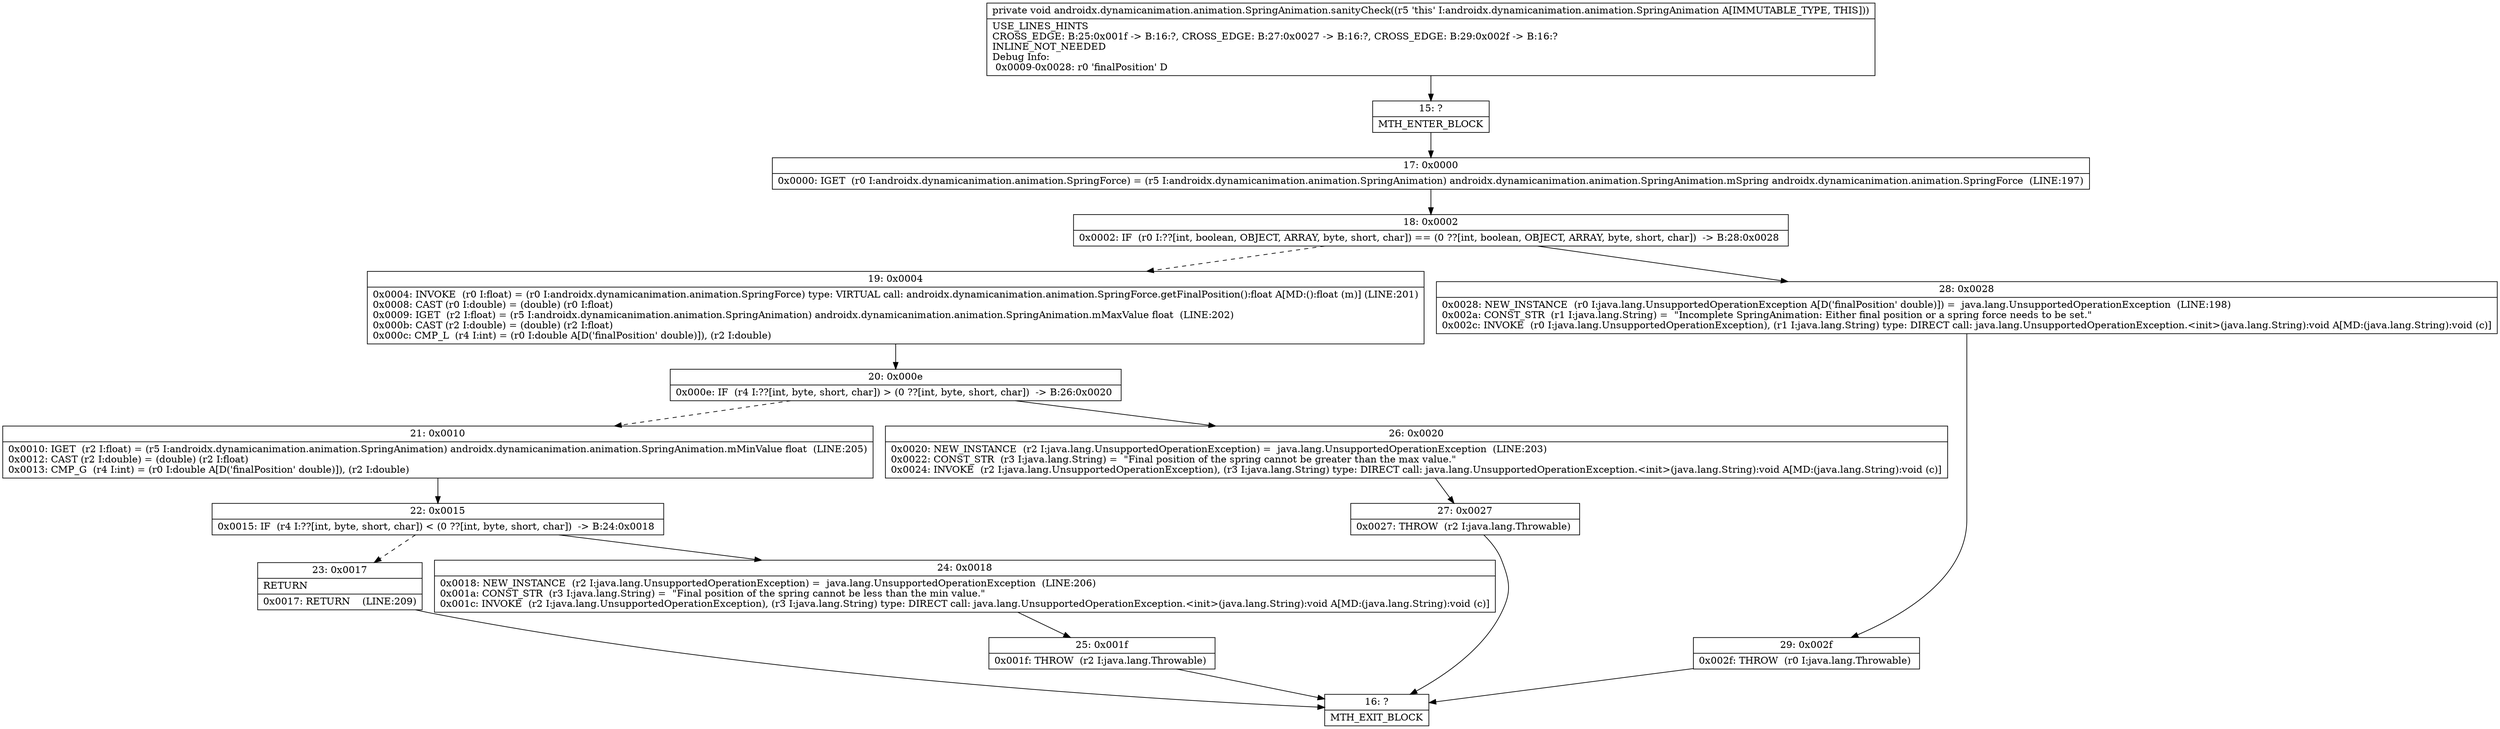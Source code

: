 digraph "CFG forandroidx.dynamicanimation.animation.SpringAnimation.sanityCheck()V" {
Node_15 [shape=record,label="{15\:\ ?|MTH_ENTER_BLOCK\l}"];
Node_17 [shape=record,label="{17\:\ 0x0000|0x0000: IGET  (r0 I:androidx.dynamicanimation.animation.SpringForce) = (r5 I:androidx.dynamicanimation.animation.SpringAnimation) androidx.dynamicanimation.animation.SpringAnimation.mSpring androidx.dynamicanimation.animation.SpringForce  (LINE:197)\l}"];
Node_18 [shape=record,label="{18\:\ 0x0002|0x0002: IF  (r0 I:??[int, boolean, OBJECT, ARRAY, byte, short, char]) == (0 ??[int, boolean, OBJECT, ARRAY, byte, short, char])  \-\> B:28:0x0028 \l}"];
Node_19 [shape=record,label="{19\:\ 0x0004|0x0004: INVOKE  (r0 I:float) = (r0 I:androidx.dynamicanimation.animation.SpringForce) type: VIRTUAL call: androidx.dynamicanimation.animation.SpringForce.getFinalPosition():float A[MD:():float (m)] (LINE:201)\l0x0008: CAST (r0 I:double) = (double) (r0 I:float) \l0x0009: IGET  (r2 I:float) = (r5 I:androidx.dynamicanimation.animation.SpringAnimation) androidx.dynamicanimation.animation.SpringAnimation.mMaxValue float  (LINE:202)\l0x000b: CAST (r2 I:double) = (double) (r2 I:float) \l0x000c: CMP_L  (r4 I:int) = (r0 I:double A[D('finalPosition' double)]), (r2 I:double) \l}"];
Node_20 [shape=record,label="{20\:\ 0x000e|0x000e: IF  (r4 I:??[int, byte, short, char]) \> (0 ??[int, byte, short, char])  \-\> B:26:0x0020 \l}"];
Node_21 [shape=record,label="{21\:\ 0x0010|0x0010: IGET  (r2 I:float) = (r5 I:androidx.dynamicanimation.animation.SpringAnimation) androidx.dynamicanimation.animation.SpringAnimation.mMinValue float  (LINE:205)\l0x0012: CAST (r2 I:double) = (double) (r2 I:float) \l0x0013: CMP_G  (r4 I:int) = (r0 I:double A[D('finalPosition' double)]), (r2 I:double) \l}"];
Node_22 [shape=record,label="{22\:\ 0x0015|0x0015: IF  (r4 I:??[int, byte, short, char]) \< (0 ??[int, byte, short, char])  \-\> B:24:0x0018 \l}"];
Node_23 [shape=record,label="{23\:\ 0x0017|RETURN\l|0x0017: RETURN    (LINE:209)\l}"];
Node_16 [shape=record,label="{16\:\ ?|MTH_EXIT_BLOCK\l}"];
Node_24 [shape=record,label="{24\:\ 0x0018|0x0018: NEW_INSTANCE  (r2 I:java.lang.UnsupportedOperationException) =  java.lang.UnsupportedOperationException  (LINE:206)\l0x001a: CONST_STR  (r3 I:java.lang.String) =  \"Final position of the spring cannot be less than the min value.\" \l0x001c: INVOKE  (r2 I:java.lang.UnsupportedOperationException), (r3 I:java.lang.String) type: DIRECT call: java.lang.UnsupportedOperationException.\<init\>(java.lang.String):void A[MD:(java.lang.String):void (c)]\l}"];
Node_25 [shape=record,label="{25\:\ 0x001f|0x001f: THROW  (r2 I:java.lang.Throwable) \l}"];
Node_26 [shape=record,label="{26\:\ 0x0020|0x0020: NEW_INSTANCE  (r2 I:java.lang.UnsupportedOperationException) =  java.lang.UnsupportedOperationException  (LINE:203)\l0x0022: CONST_STR  (r3 I:java.lang.String) =  \"Final position of the spring cannot be greater than the max value.\" \l0x0024: INVOKE  (r2 I:java.lang.UnsupportedOperationException), (r3 I:java.lang.String) type: DIRECT call: java.lang.UnsupportedOperationException.\<init\>(java.lang.String):void A[MD:(java.lang.String):void (c)]\l}"];
Node_27 [shape=record,label="{27\:\ 0x0027|0x0027: THROW  (r2 I:java.lang.Throwable) \l}"];
Node_28 [shape=record,label="{28\:\ 0x0028|0x0028: NEW_INSTANCE  (r0 I:java.lang.UnsupportedOperationException A[D('finalPosition' double)]) =  java.lang.UnsupportedOperationException  (LINE:198)\l0x002a: CONST_STR  (r1 I:java.lang.String) =  \"Incomplete SpringAnimation: Either final position or a spring force needs to be set.\" \l0x002c: INVOKE  (r0 I:java.lang.UnsupportedOperationException), (r1 I:java.lang.String) type: DIRECT call: java.lang.UnsupportedOperationException.\<init\>(java.lang.String):void A[MD:(java.lang.String):void (c)]\l}"];
Node_29 [shape=record,label="{29\:\ 0x002f|0x002f: THROW  (r0 I:java.lang.Throwable) \l}"];
MethodNode[shape=record,label="{private void androidx.dynamicanimation.animation.SpringAnimation.sanityCheck((r5 'this' I:androidx.dynamicanimation.animation.SpringAnimation A[IMMUTABLE_TYPE, THIS]))  | USE_LINES_HINTS\lCROSS_EDGE: B:25:0x001f \-\> B:16:?, CROSS_EDGE: B:27:0x0027 \-\> B:16:?, CROSS_EDGE: B:29:0x002f \-\> B:16:?\lINLINE_NOT_NEEDED\lDebug Info:\l  0x0009\-0x0028: r0 'finalPosition' D\l}"];
MethodNode -> Node_15;Node_15 -> Node_17;
Node_17 -> Node_18;
Node_18 -> Node_19[style=dashed];
Node_18 -> Node_28;
Node_19 -> Node_20;
Node_20 -> Node_21[style=dashed];
Node_20 -> Node_26;
Node_21 -> Node_22;
Node_22 -> Node_23[style=dashed];
Node_22 -> Node_24;
Node_23 -> Node_16;
Node_24 -> Node_25;
Node_25 -> Node_16;
Node_26 -> Node_27;
Node_27 -> Node_16;
Node_28 -> Node_29;
Node_29 -> Node_16;
}

